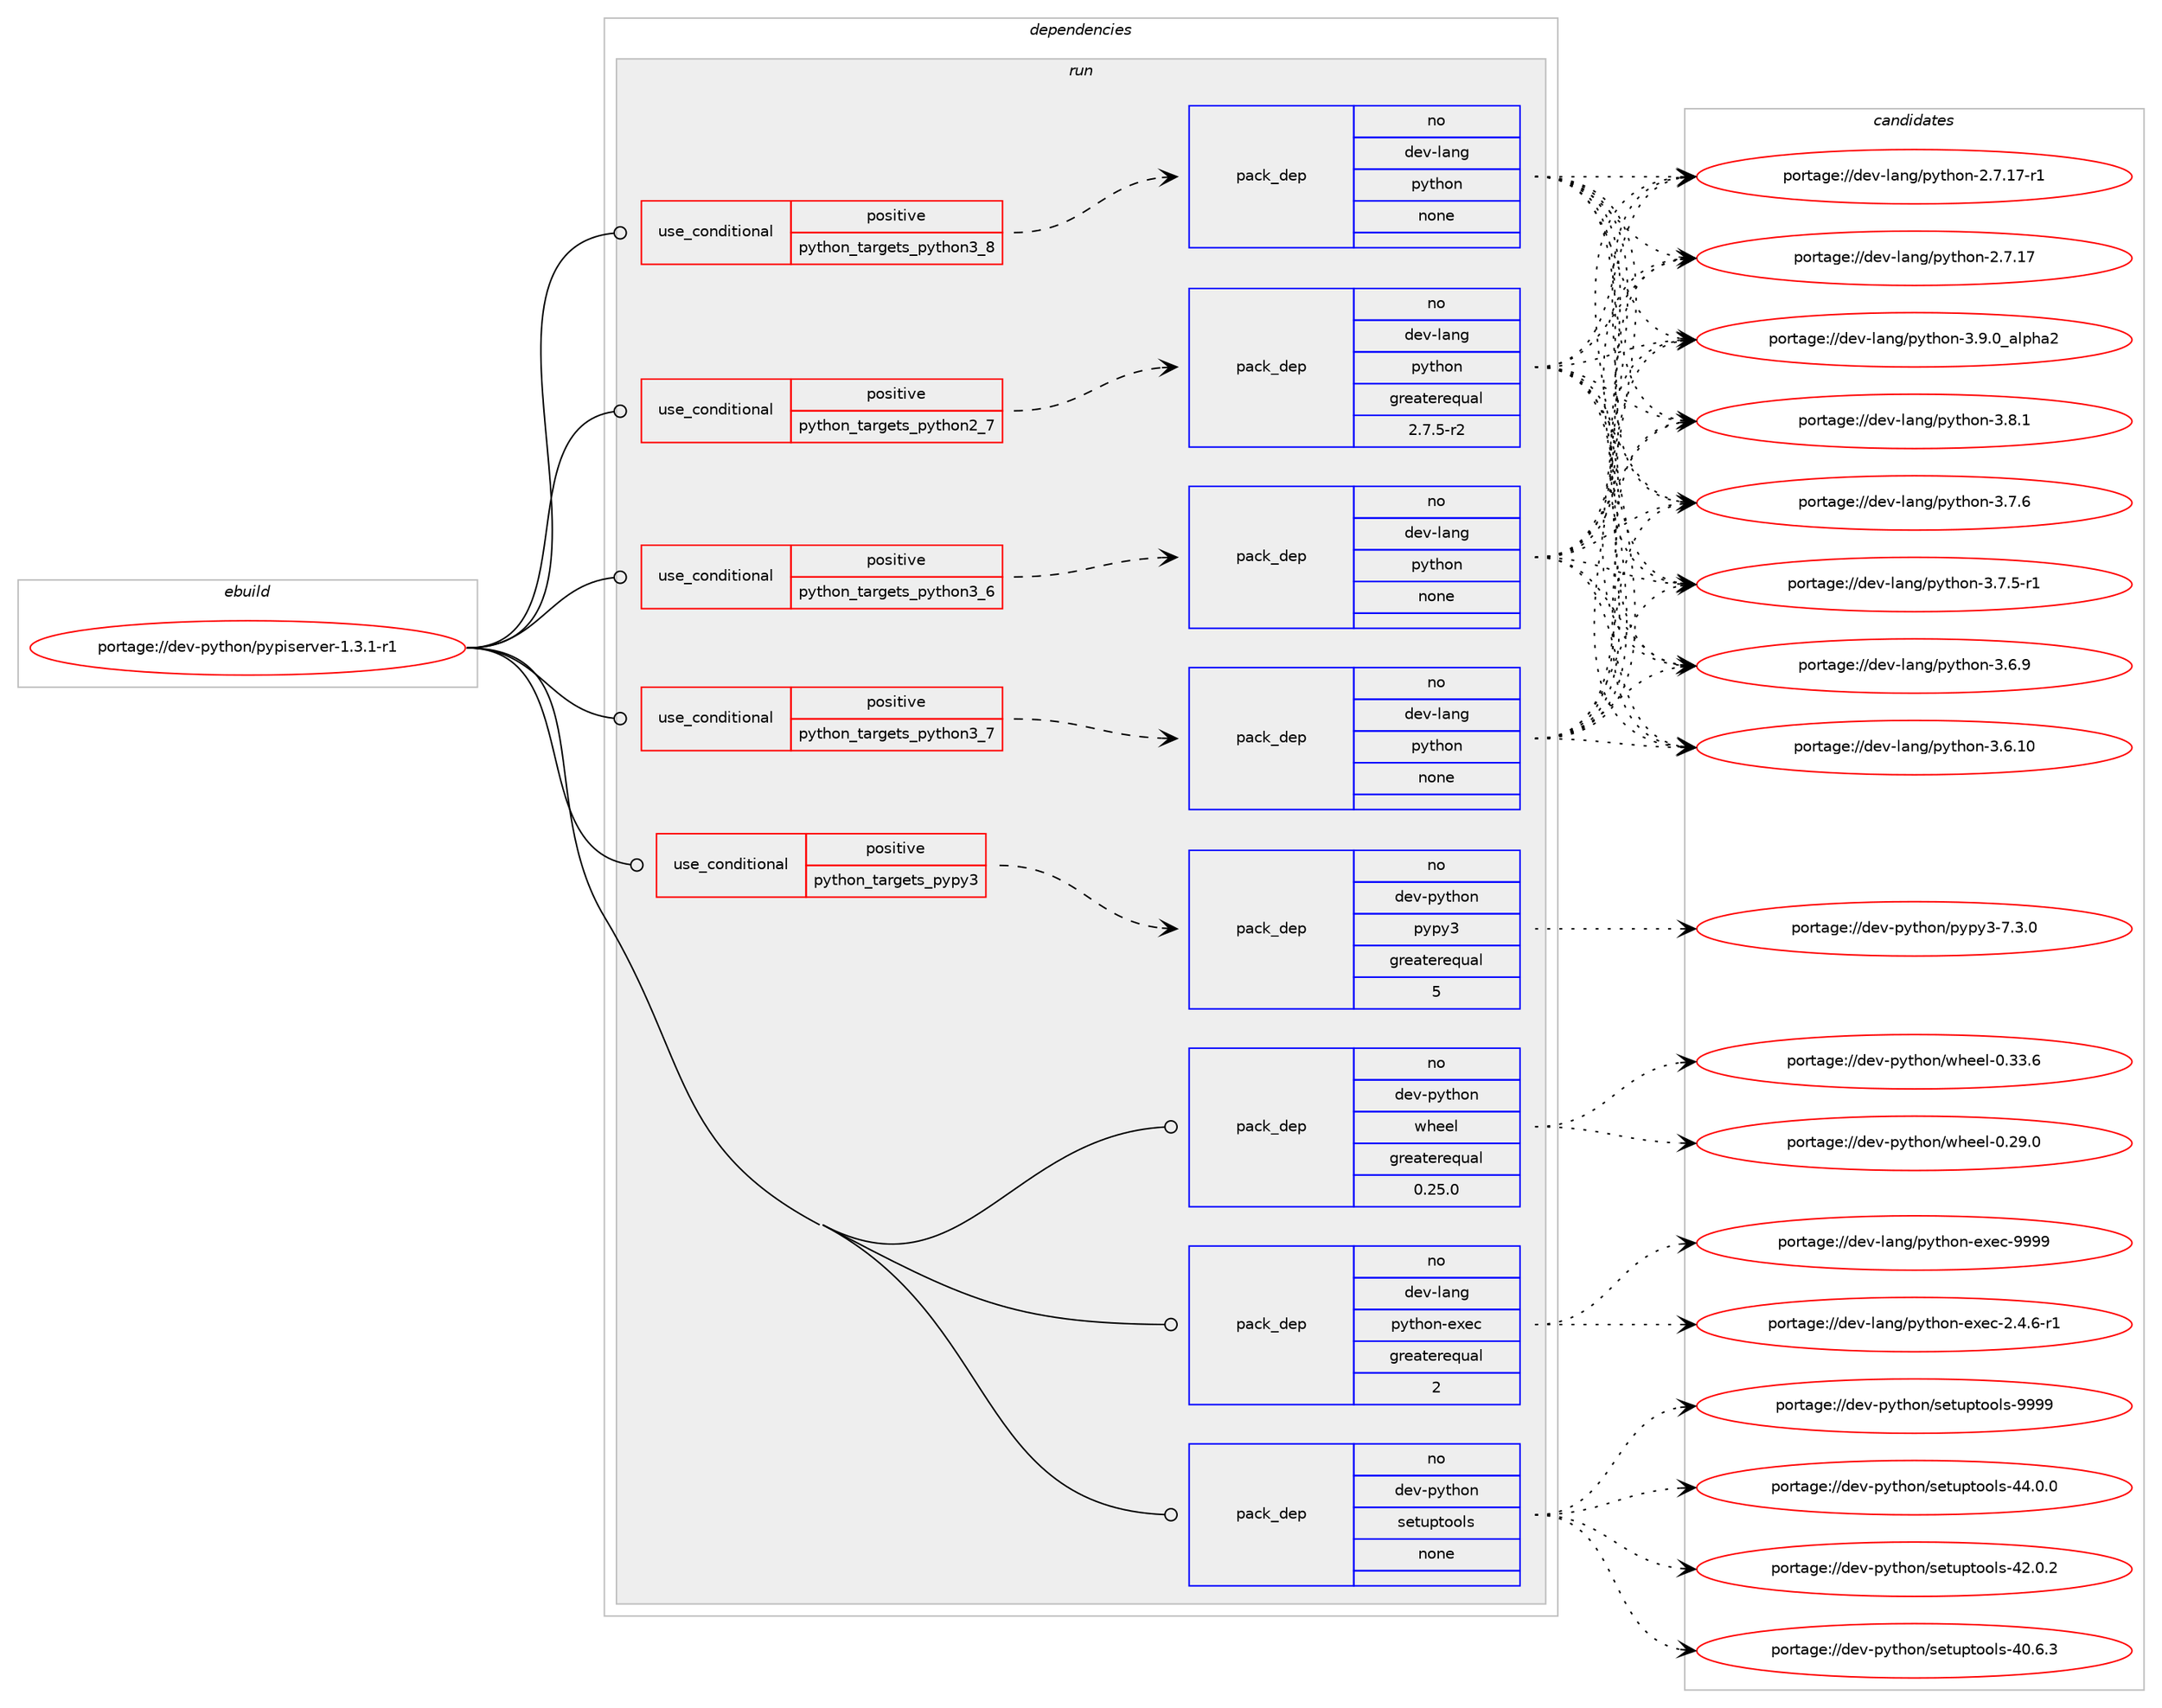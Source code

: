 digraph prolog {

# *************
# Graph options
# *************

newrank=true;
concentrate=true;
compound=true;
graph [rankdir=LR,fontname=Helvetica,fontsize=10,ranksep=1.5];#, ranksep=2.5, nodesep=0.2];
edge  [arrowhead=vee];
node  [fontname=Helvetica,fontsize=10];

# **********
# The ebuild
# **********

subgraph cluster_leftcol {
color=gray;
label=<<i>ebuild</i>>;
id [label="portage://dev-python/pypiserver-1.3.1-r1", color=red, width=4, href="../dev-python/pypiserver-1.3.1-r1.svg"];
}

# ****************
# The dependencies
# ****************

subgraph cluster_midcol {
color=gray;
label=<<i>dependencies</i>>;
subgraph cluster_compile {
fillcolor="#eeeeee";
style=filled;
label=<<i>compile</i>>;
}
subgraph cluster_compileandrun {
fillcolor="#eeeeee";
style=filled;
label=<<i>compile and run</i>>;
}
subgraph cluster_run {
fillcolor="#eeeeee";
style=filled;
label=<<i>run</i>>;
subgraph cond108820 {
dependency435997 [label=<<TABLE BORDER="0" CELLBORDER="1" CELLSPACING="0" CELLPADDING="4"><TR><TD ROWSPAN="3" CELLPADDING="10">use_conditional</TD></TR><TR><TD>positive</TD></TR><TR><TD>python_targets_pypy3</TD></TR></TABLE>>, shape=none, color=red];
subgraph pack322246 {
dependency435998 [label=<<TABLE BORDER="0" CELLBORDER="1" CELLSPACING="0" CELLPADDING="4" WIDTH="220"><TR><TD ROWSPAN="6" CELLPADDING="30">pack_dep</TD></TR><TR><TD WIDTH="110">no</TD></TR><TR><TD>dev-python</TD></TR><TR><TD>pypy3</TD></TR><TR><TD>greaterequal</TD></TR><TR><TD>5</TD></TR></TABLE>>, shape=none, color=blue];
}
dependency435997:e -> dependency435998:w [weight=20,style="dashed",arrowhead="vee"];
}
id:e -> dependency435997:w [weight=20,style="solid",arrowhead="odot"];
subgraph cond108821 {
dependency435999 [label=<<TABLE BORDER="0" CELLBORDER="1" CELLSPACING="0" CELLPADDING="4"><TR><TD ROWSPAN="3" CELLPADDING="10">use_conditional</TD></TR><TR><TD>positive</TD></TR><TR><TD>python_targets_python2_7</TD></TR></TABLE>>, shape=none, color=red];
subgraph pack322247 {
dependency436000 [label=<<TABLE BORDER="0" CELLBORDER="1" CELLSPACING="0" CELLPADDING="4" WIDTH="220"><TR><TD ROWSPAN="6" CELLPADDING="30">pack_dep</TD></TR><TR><TD WIDTH="110">no</TD></TR><TR><TD>dev-lang</TD></TR><TR><TD>python</TD></TR><TR><TD>greaterequal</TD></TR><TR><TD>2.7.5-r2</TD></TR></TABLE>>, shape=none, color=blue];
}
dependency435999:e -> dependency436000:w [weight=20,style="dashed",arrowhead="vee"];
}
id:e -> dependency435999:w [weight=20,style="solid",arrowhead="odot"];
subgraph cond108822 {
dependency436001 [label=<<TABLE BORDER="0" CELLBORDER="1" CELLSPACING="0" CELLPADDING="4"><TR><TD ROWSPAN="3" CELLPADDING="10">use_conditional</TD></TR><TR><TD>positive</TD></TR><TR><TD>python_targets_python3_6</TD></TR></TABLE>>, shape=none, color=red];
subgraph pack322248 {
dependency436002 [label=<<TABLE BORDER="0" CELLBORDER="1" CELLSPACING="0" CELLPADDING="4" WIDTH="220"><TR><TD ROWSPAN="6" CELLPADDING="30">pack_dep</TD></TR><TR><TD WIDTH="110">no</TD></TR><TR><TD>dev-lang</TD></TR><TR><TD>python</TD></TR><TR><TD>none</TD></TR><TR><TD></TD></TR></TABLE>>, shape=none, color=blue];
}
dependency436001:e -> dependency436002:w [weight=20,style="dashed",arrowhead="vee"];
}
id:e -> dependency436001:w [weight=20,style="solid",arrowhead="odot"];
subgraph cond108823 {
dependency436003 [label=<<TABLE BORDER="0" CELLBORDER="1" CELLSPACING="0" CELLPADDING="4"><TR><TD ROWSPAN="3" CELLPADDING="10">use_conditional</TD></TR><TR><TD>positive</TD></TR><TR><TD>python_targets_python3_7</TD></TR></TABLE>>, shape=none, color=red];
subgraph pack322249 {
dependency436004 [label=<<TABLE BORDER="0" CELLBORDER="1" CELLSPACING="0" CELLPADDING="4" WIDTH="220"><TR><TD ROWSPAN="6" CELLPADDING="30">pack_dep</TD></TR><TR><TD WIDTH="110">no</TD></TR><TR><TD>dev-lang</TD></TR><TR><TD>python</TD></TR><TR><TD>none</TD></TR><TR><TD></TD></TR></TABLE>>, shape=none, color=blue];
}
dependency436003:e -> dependency436004:w [weight=20,style="dashed",arrowhead="vee"];
}
id:e -> dependency436003:w [weight=20,style="solid",arrowhead="odot"];
subgraph cond108824 {
dependency436005 [label=<<TABLE BORDER="0" CELLBORDER="1" CELLSPACING="0" CELLPADDING="4"><TR><TD ROWSPAN="3" CELLPADDING="10">use_conditional</TD></TR><TR><TD>positive</TD></TR><TR><TD>python_targets_python3_8</TD></TR></TABLE>>, shape=none, color=red];
subgraph pack322250 {
dependency436006 [label=<<TABLE BORDER="0" CELLBORDER="1" CELLSPACING="0" CELLPADDING="4" WIDTH="220"><TR><TD ROWSPAN="6" CELLPADDING="30">pack_dep</TD></TR><TR><TD WIDTH="110">no</TD></TR><TR><TD>dev-lang</TD></TR><TR><TD>python</TD></TR><TR><TD>none</TD></TR><TR><TD></TD></TR></TABLE>>, shape=none, color=blue];
}
dependency436005:e -> dependency436006:w [weight=20,style="dashed",arrowhead="vee"];
}
id:e -> dependency436005:w [weight=20,style="solid",arrowhead="odot"];
subgraph pack322251 {
dependency436007 [label=<<TABLE BORDER="0" CELLBORDER="1" CELLSPACING="0" CELLPADDING="4" WIDTH="220"><TR><TD ROWSPAN="6" CELLPADDING="30">pack_dep</TD></TR><TR><TD WIDTH="110">no</TD></TR><TR><TD>dev-lang</TD></TR><TR><TD>python-exec</TD></TR><TR><TD>greaterequal</TD></TR><TR><TD>2</TD></TR></TABLE>>, shape=none, color=blue];
}
id:e -> dependency436007:w [weight=20,style="solid",arrowhead="odot"];
subgraph pack322252 {
dependency436008 [label=<<TABLE BORDER="0" CELLBORDER="1" CELLSPACING="0" CELLPADDING="4" WIDTH="220"><TR><TD ROWSPAN="6" CELLPADDING="30">pack_dep</TD></TR><TR><TD WIDTH="110">no</TD></TR><TR><TD>dev-python</TD></TR><TR><TD>setuptools</TD></TR><TR><TD>none</TD></TR><TR><TD></TD></TR></TABLE>>, shape=none, color=blue];
}
id:e -> dependency436008:w [weight=20,style="solid",arrowhead="odot"];
subgraph pack322253 {
dependency436009 [label=<<TABLE BORDER="0" CELLBORDER="1" CELLSPACING="0" CELLPADDING="4" WIDTH="220"><TR><TD ROWSPAN="6" CELLPADDING="30">pack_dep</TD></TR><TR><TD WIDTH="110">no</TD></TR><TR><TD>dev-python</TD></TR><TR><TD>wheel</TD></TR><TR><TD>greaterequal</TD></TR><TR><TD>0.25.0</TD></TR></TABLE>>, shape=none, color=blue];
}
id:e -> dependency436009:w [weight=20,style="solid",arrowhead="odot"];
}
}

# **************
# The candidates
# **************

subgraph cluster_choices {
rank=same;
color=gray;
label=<<i>candidates</i>>;

subgraph choice322246 {
color=black;
nodesep=1;
choice100101118451121211161041111104711212111212151455546514648 [label="portage://dev-python/pypy3-7.3.0", color=red, width=4,href="../dev-python/pypy3-7.3.0.svg"];
dependency435998:e -> choice100101118451121211161041111104711212111212151455546514648:w [style=dotted,weight="100"];
}
subgraph choice322247 {
color=black;
nodesep=1;
choice10010111845108971101034711212111610411111045514657464895971081121049750 [label="portage://dev-lang/python-3.9.0_alpha2", color=red, width=4,href="../dev-lang/python-3.9.0_alpha2.svg"];
choice100101118451089711010347112121116104111110455146564649 [label="portage://dev-lang/python-3.8.1", color=red, width=4,href="../dev-lang/python-3.8.1.svg"];
choice100101118451089711010347112121116104111110455146554654 [label="portage://dev-lang/python-3.7.6", color=red, width=4,href="../dev-lang/python-3.7.6.svg"];
choice1001011184510897110103471121211161041111104551465546534511449 [label="portage://dev-lang/python-3.7.5-r1", color=red, width=4,href="../dev-lang/python-3.7.5-r1.svg"];
choice100101118451089711010347112121116104111110455146544657 [label="portage://dev-lang/python-3.6.9", color=red, width=4,href="../dev-lang/python-3.6.9.svg"];
choice10010111845108971101034711212111610411111045514654464948 [label="portage://dev-lang/python-3.6.10", color=red, width=4,href="../dev-lang/python-3.6.10.svg"];
choice100101118451089711010347112121116104111110455046554649554511449 [label="portage://dev-lang/python-2.7.17-r1", color=red, width=4,href="../dev-lang/python-2.7.17-r1.svg"];
choice10010111845108971101034711212111610411111045504655464955 [label="portage://dev-lang/python-2.7.17", color=red, width=4,href="../dev-lang/python-2.7.17.svg"];
dependency436000:e -> choice10010111845108971101034711212111610411111045514657464895971081121049750:w [style=dotted,weight="100"];
dependency436000:e -> choice100101118451089711010347112121116104111110455146564649:w [style=dotted,weight="100"];
dependency436000:e -> choice100101118451089711010347112121116104111110455146554654:w [style=dotted,weight="100"];
dependency436000:e -> choice1001011184510897110103471121211161041111104551465546534511449:w [style=dotted,weight="100"];
dependency436000:e -> choice100101118451089711010347112121116104111110455146544657:w [style=dotted,weight="100"];
dependency436000:e -> choice10010111845108971101034711212111610411111045514654464948:w [style=dotted,weight="100"];
dependency436000:e -> choice100101118451089711010347112121116104111110455046554649554511449:w [style=dotted,weight="100"];
dependency436000:e -> choice10010111845108971101034711212111610411111045504655464955:w [style=dotted,weight="100"];
}
subgraph choice322248 {
color=black;
nodesep=1;
choice10010111845108971101034711212111610411111045514657464895971081121049750 [label="portage://dev-lang/python-3.9.0_alpha2", color=red, width=4,href="../dev-lang/python-3.9.0_alpha2.svg"];
choice100101118451089711010347112121116104111110455146564649 [label="portage://dev-lang/python-3.8.1", color=red, width=4,href="../dev-lang/python-3.8.1.svg"];
choice100101118451089711010347112121116104111110455146554654 [label="portage://dev-lang/python-3.7.6", color=red, width=4,href="../dev-lang/python-3.7.6.svg"];
choice1001011184510897110103471121211161041111104551465546534511449 [label="portage://dev-lang/python-3.7.5-r1", color=red, width=4,href="../dev-lang/python-3.7.5-r1.svg"];
choice100101118451089711010347112121116104111110455146544657 [label="portage://dev-lang/python-3.6.9", color=red, width=4,href="../dev-lang/python-3.6.9.svg"];
choice10010111845108971101034711212111610411111045514654464948 [label="portage://dev-lang/python-3.6.10", color=red, width=4,href="../dev-lang/python-3.6.10.svg"];
choice100101118451089711010347112121116104111110455046554649554511449 [label="portage://dev-lang/python-2.7.17-r1", color=red, width=4,href="../dev-lang/python-2.7.17-r1.svg"];
choice10010111845108971101034711212111610411111045504655464955 [label="portage://dev-lang/python-2.7.17", color=red, width=4,href="../dev-lang/python-2.7.17.svg"];
dependency436002:e -> choice10010111845108971101034711212111610411111045514657464895971081121049750:w [style=dotted,weight="100"];
dependency436002:e -> choice100101118451089711010347112121116104111110455146564649:w [style=dotted,weight="100"];
dependency436002:e -> choice100101118451089711010347112121116104111110455146554654:w [style=dotted,weight="100"];
dependency436002:e -> choice1001011184510897110103471121211161041111104551465546534511449:w [style=dotted,weight="100"];
dependency436002:e -> choice100101118451089711010347112121116104111110455146544657:w [style=dotted,weight="100"];
dependency436002:e -> choice10010111845108971101034711212111610411111045514654464948:w [style=dotted,weight="100"];
dependency436002:e -> choice100101118451089711010347112121116104111110455046554649554511449:w [style=dotted,weight="100"];
dependency436002:e -> choice10010111845108971101034711212111610411111045504655464955:w [style=dotted,weight="100"];
}
subgraph choice322249 {
color=black;
nodesep=1;
choice10010111845108971101034711212111610411111045514657464895971081121049750 [label="portage://dev-lang/python-3.9.0_alpha2", color=red, width=4,href="../dev-lang/python-3.9.0_alpha2.svg"];
choice100101118451089711010347112121116104111110455146564649 [label="portage://dev-lang/python-3.8.1", color=red, width=4,href="../dev-lang/python-3.8.1.svg"];
choice100101118451089711010347112121116104111110455146554654 [label="portage://dev-lang/python-3.7.6", color=red, width=4,href="../dev-lang/python-3.7.6.svg"];
choice1001011184510897110103471121211161041111104551465546534511449 [label="portage://dev-lang/python-3.7.5-r1", color=red, width=4,href="../dev-lang/python-3.7.5-r1.svg"];
choice100101118451089711010347112121116104111110455146544657 [label="portage://dev-lang/python-3.6.9", color=red, width=4,href="../dev-lang/python-3.6.9.svg"];
choice10010111845108971101034711212111610411111045514654464948 [label="portage://dev-lang/python-3.6.10", color=red, width=4,href="../dev-lang/python-3.6.10.svg"];
choice100101118451089711010347112121116104111110455046554649554511449 [label="portage://dev-lang/python-2.7.17-r1", color=red, width=4,href="../dev-lang/python-2.7.17-r1.svg"];
choice10010111845108971101034711212111610411111045504655464955 [label="portage://dev-lang/python-2.7.17", color=red, width=4,href="../dev-lang/python-2.7.17.svg"];
dependency436004:e -> choice10010111845108971101034711212111610411111045514657464895971081121049750:w [style=dotted,weight="100"];
dependency436004:e -> choice100101118451089711010347112121116104111110455146564649:w [style=dotted,weight="100"];
dependency436004:e -> choice100101118451089711010347112121116104111110455146554654:w [style=dotted,weight="100"];
dependency436004:e -> choice1001011184510897110103471121211161041111104551465546534511449:w [style=dotted,weight="100"];
dependency436004:e -> choice100101118451089711010347112121116104111110455146544657:w [style=dotted,weight="100"];
dependency436004:e -> choice10010111845108971101034711212111610411111045514654464948:w [style=dotted,weight="100"];
dependency436004:e -> choice100101118451089711010347112121116104111110455046554649554511449:w [style=dotted,weight="100"];
dependency436004:e -> choice10010111845108971101034711212111610411111045504655464955:w [style=dotted,weight="100"];
}
subgraph choice322250 {
color=black;
nodesep=1;
choice10010111845108971101034711212111610411111045514657464895971081121049750 [label="portage://dev-lang/python-3.9.0_alpha2", color=red, width=4,href="../dev-lang/python-3.9.0_alpha2.svg"];
choice100101118451089711010347112121116104111110455146564649 [label="portage://dev-lang/python-3.8.1", color=red, width=4,href="../dev-lang/python-3.8.1.svg"];
choice100101118451089711010347112121116104111110455146554654 [label="portage://dev-lang/python-3.7.6", color=red, width=4,href="../dev-lang/python-3.7.6.svg"];
choice1001011184510897110103471121211161041111104551465546534511449 [label="portage://dev-lang/python-3.7.5-r1", color=red, width=4,href="../dev-lang/python-3.7.5-r1.svg"];
choice100101118451089711010347112121116104111110455146544657 [label="portage://dev-lang/python-3.6.9", color=red, width=4,href="../dev-lang/python-3.6.9.svg"];
choice10010111845108971101034711212111610411111045514654464948 [label="portage://dev-lang/python-3.6.10", color=red, width=4,href="../dev-lang/python-3.6.10.svg"];
choice100101118451089711010347112121116104111110455046554649554511449 [label="portage://dev-lang/python-2.7.17-r1", color=red, width=4,href="../dev-lang/python-2.7.17-r1.svg"];
choice10010111845108971101034711212111610411111045504655464955 [label="portage://dev-lang/python-2.7.17", color=red, width=4,href="../dev-lang/python-2.7.17.svg"];
dependency436006:e -> choice10010111845108971101034711212111610411111045514657464895971081121049750:w [style=dotted,weight="100"];
dependency436006:e -> choice100101118451089711010347112121116104111110455146564649:w [style=dotted,weight="100"];
dependency436006:e -> choice100101118451089711010347112121116104111110455146554654:w [style=dotted,weight="100"];
dependency436006:e -> choice1001011184510897110103471121211161041111104551465546534511449:w [style=dotted,weight="100"];
dependency436006:e -> choice100101118451089711010347112121116104111110455146544657:w [style=dotted,weight="100"];
dependency436006:e -> choice10010111845108971101034711212111610411111045514654464948:w [style=dotted,weight="100"];
dependency436006:e -> choice100101118451089711010347112121116104111110455046554649554511449:w [style=dotted,weight="100"];
dependency436006:e -> choice10010111845108971101034711212111610411111045504655464955:w [style=dotted,weight="100"];
}
subgraph choice322251 {
color=black;
nodesep=1;
choice10010111845108971101034711212111610411111045101120101994557575757 [label="portage://dev-lang/python-exec-9999", color=red, width=4,href="../dev-lang/python-exec-9999.svg"];
choice10010111845108971101034711212111610411111045101120101994550465246544511449 [label="portage://dev-lang/python-exec-2.4.6-r1", color=red, width=4,href="../dev-lang/python-exec-2.4.6-r1.svg"];
dependency436007:e -> choice10010111845108971101034711212111610411111045101120101994557575757:w [style=dotted,weight="100"];
dependency436007:e -> choice10010111845108971101034711212111610411111045101120101994550465246544511449:w [style=dotted,weight="100"];
}
subgraph choice322252 {
color=black;
nodesep=1;
choice10010111845112121116104111110471151011161171121161111111081154557575757 [label="portage://dev-python/setuptools-9999", color=red, width=4,href="../dev-python/setuptools-9999.svg"];
choice100101118451121211161041111104711510111611711211611111110811545525246484648 [label="portage://dev-python/setuptools-44.0.0", color=red, width=4,href="../dev-python/setuptools-44.0.0.svg"];
choice100101118451121211161041111104711510111611711211611111110811545525046484650 [label="portage://dev-python/setuptools-42.0.2", color=red, width=4,href="../dev-python/setuptools-42.0.2.svg"];
choice100101118451121211161041111104711510111611711211611111110811545524846544651 [label="portage://dev-python/setuptools-40.6.3", color=red, width=4,href="../dev-python/setuptools-40.6.3.svg"];
dependency436008:e -> choice10010111845112121116104111110471151011161171121161111111081154557575757:w [style=dotted,weight="100"];
dependency436008:e -> choice100101118451121211161041111104711510111611711211611111110811545525246484648:w [style=dotted,weight="100"];
dependency436008:e -> choice100101118451121211161041111104711510111611711211611111110811545525046484650:w [style=dotted,weight="100"];
dependency436008:e -> choice100101118451121211161041111104711510111611711211611111110811545524846544651:w [style=dotted,weight="100"];
}
subgraph choice322253 {
color=black;
nodesep=1;
choice100101118451121211161041111104711910410110110845484651514654 [label="portage://dev-python/wheel-0.33.6", color=red, width=4,href="../dev-python/wheel-0.33.6.svg"];
choice100101118451121211161041111104711910410110110845484650574648 [label="portage://dev-python/wheel-0.29.0", color=red, width=4,href="../dev-python/wheel-0.29.0.svg"];
dependency436009:e -> choice100101118451121211161041111104711910410110110845484651514654:w [style=dotted,weight="100"];
dependency436009:e -> choice100101118451121211161041111104711910410110110845484650574648:w [style=dotted,weight="100"];
}
}

}

